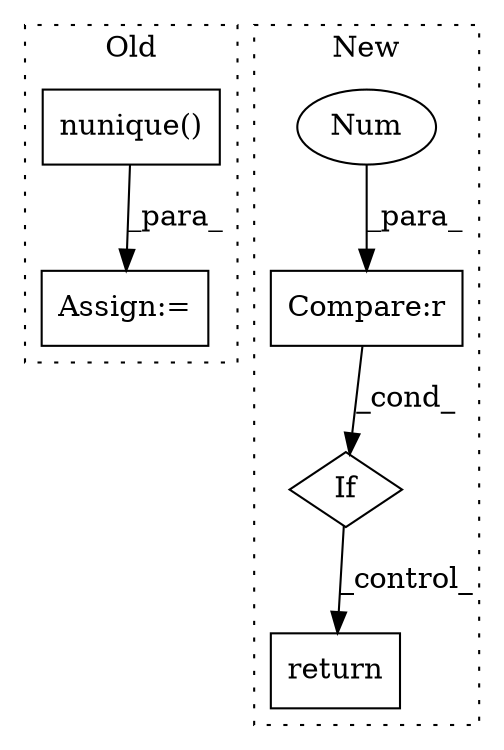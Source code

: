 digraph G {
subgraph cluster0 {
1 [label="nunique()" a="75" s="7474" l="29" shape="box"];
3 [label="Assign:=" a="68" s="7471" l="3" shape="box"];
label = "Old";
style="dotted";
}
subgraph cluster1 {
2 [label="If" a="96" s="7741" l="3" shape="diamond"];
4 [label="Compare:r" a="40" s="7744" l="27" shape="box"];
5 [label="Num" a="76" s="7770" l="1" shape="ellipse"];
6 [label="return" a="93" s="7785" l="7" shape="box"];
label = "New";
style="dotted";
}
1 -> 3 [label="_para_"];
2 -> 6 [label="_control_"];
4 -> 2 [label="_cond_"];
5 -> 4 [label="_para_"];
}